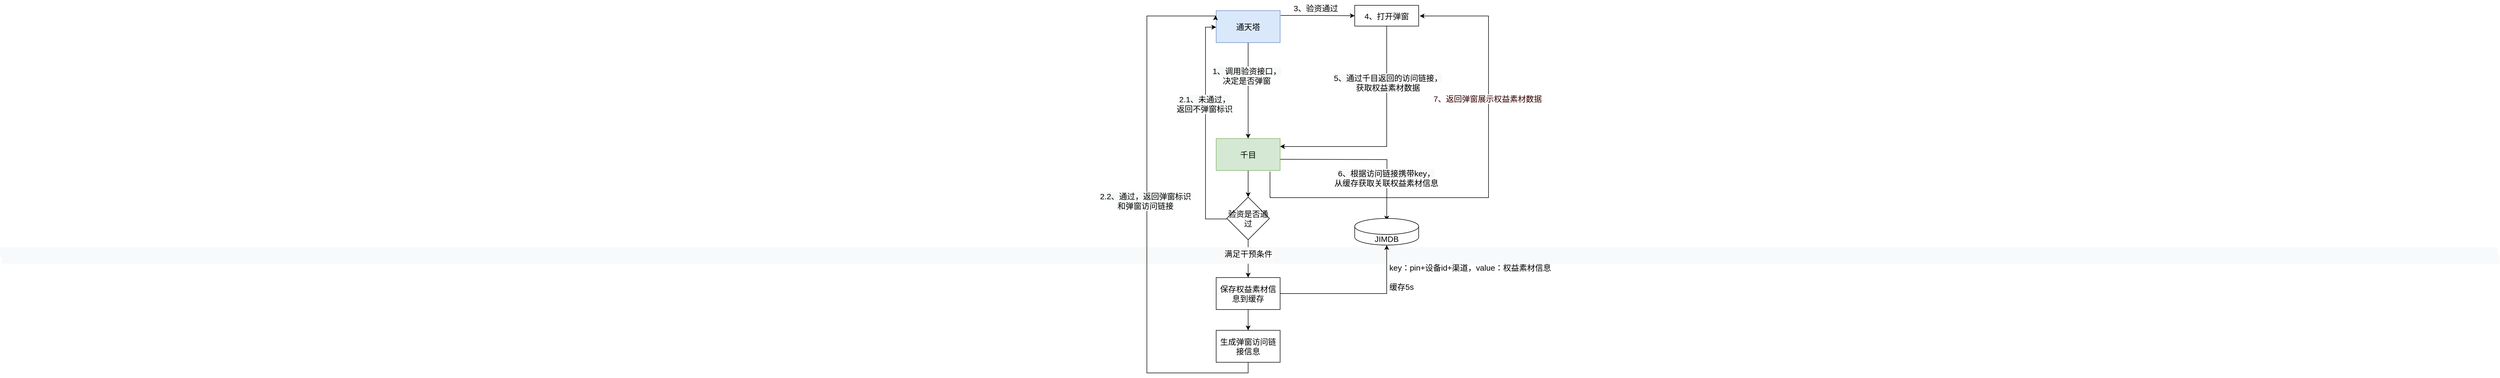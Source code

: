 <mxfile version="20.5.1" type="github">
  <diagram id="ceU_O81jFPpvFsNzQ7Q-" name="第 1 页">
    <mxGraphModel dx="3667" dy="763" grid="1" gridSize="10" guides="1" tooltips="1" connect="1" arrows="1" fold="1" page="1" pageScale="1" pageWidth="827" pageHeight="1169" math="0" shadow="0">
      <root>
        <mxCell id="0" />
        <mxCell id="1" parent="0" />
        <mxCell id="1dTAD1cRlgn7t7FhUrby-3" value="" style="edgeStyle=orthogonalEdgeStyle;rounded=0;orthogonalLoop=1;jettySize=auto;html=1;fontSize=15;" edge="1" parent="1" source="1dTAD1cRlgn7t7FhUrby-1" target="1dTAD1cRlgn7t7FhUrby-2">
          <mxGeometry relative="1" as="geometry">
            <Array as="points">
              <mxPoint x="230" y="480" />
              <mxPoint x="230" y="480" />
            </Array>
          </mxGeometry>
        </mxCell>
        <mxCell id="1dTAD1cRlgn7t7FhUrby-42" value="&lt;span style=&quot;font-size: 15px; background-color: rgb(248, 249, 250);&quot;&gt;1、调用验资接口，&lt;br style=&quot;font-size: 15px;&quot;&gt;决定是否弹窗&lt;/span&gt;" style="edgeLabel;html=1;align=center;verticalAlign=middle;resizable=0;points=[];fontSize=15;" vertex="1" connectable="0" parent="1dTAD1cRlgn7t7FhUrby-3">
          <mxGeometry x="-0.311" y="-3" relative="1" as="geometry">
            <mxPoint as="offset" />
          </mxGeometry>
        </mxCell>
        <mxCell id="1dTAD1cRlgn7t7FhUrby-33" style="edgeStyle=orthogonalEdgeStyle;rounded=0;orthogonalLoop=1;jettySize=auto;html=1;entryX=0;entryY=0.5;entryDx=0;entryDy=0;exitX=1.008;exitY=0.15;exitDx=0;exitDy=0;exitPerimeter=0;fontSize=15;" edge="1" parent="1" source="1dTAD1cRlgn7t7FhUrby-1" target="1dTAD1cRlgn7t7FhUrby-29">
          <mxGeometry relative="1" as="geometry" />
        </mxCell>
        <mxCell id="1dTAD1cRlgn7t7FhUrby-1" value="通天塔" style="rounded=0;whiteSpace=wrap;html=1;fillColor=#dae8fc;strokeColor=#6c8ebf;fontSize=15;" vertex="1" parent="1">
          <mxGeometry x="210" y="220" width="120" height="60" as="geometry" />
        </mxCell>
        <mxCell id="1dTAD1cRlgn7t7FhUrby-6" value="" style="edgeStyle=orthogonalEdgeStyle;rounded=0;orthogonalLoop=1;jettySize=auto;html=1;fontSize=15;" edge="1" parent="1" source="1dTAD1cRlgn7t7FhUrby-2" target="1dTAD1cRlgn7t7FhUrby-5">
          <mxGeometry relative="1" as="geometry" />
        </mxCell>
        <mxCell id="1dTAD1cRlgn7t7FhUrby-36" style="edgeStyle=orthogonalEdgeStyle;rounded=0;orthogonalLoop=1;jettySize=auto;html=1;exitX=1;exitY=0.75;exitDx=0;exitDy=0;fontSize=15;entryX=0.5;entryY=0;entryDx=0;entryDy=0;entryPerimeter=0;" edge="1" parent="1">
          <mxGeometry relative="1" as="geometry">
            <mxPoint x="330" y="499" as="sourcePoint" />
            <mxPoint x="530" y="614" as="targetPoint" />
          </mxGeometry>
        </mxCell>
        <mxCell id="1dTAD1cRlgn7t7FhUrby-47" value="&lt;span style=&quot;font-size: 15px; background-color: rgb(248, 249, 250);&quot;&gt;6、根据访问链接携带key，&lt;br style=&quot;font-size: 15px;&quot;&gt;从缓存获取关联权益素材信息&lt;/span&gt;" style="edgeLabel;html=1;align=center;verticalAlign=middle;resizable=0;points=[];fontSize=15;" vertex="1" connectable="0" parent="1dTAD1cRlgn7t7FhUrby-36">
          <mxGeometry x="0.49" y="-2" relative="1" as="geometry">
            <mxPoint as="offset" />
          </mxGeometry>
        </mxCell>
        <mxCell id="1dTAD1cRlgn7t7FhUrby-52" style="edgeStyle=orthogonalEdgeStyle;rounded=0;orthogonalLoop=1;jettySize=auto;html=1;exitX=0.842;exitY=1.033;exitDx=0;exitDy=0;entryX=1;entryY=0.5;entryDx=0;entryDy=0;fontSize=15;fontColor=#66FF66;exitPerimeter=0;" edge="1" parent="1" source="1dTAD1cRlgn7t7FhUrby-2">
          <mxGeometry relative="1" as="geometry">
            <mxPoint x="310.0" y="510.48" as="sourcePoint" />
            <mxPoint x="591.96" y="230" as="targetPoint" />
            <Array as="points">
              <mxPoint x="311" y="570" />
              <mxPoint x="312" y="570" />
              <mxPoint x="312" y="571" />
              <mxPoint x="721" y="571" />
              <mxPoint x="721" y="230" />
            </Array>
          </mxGeometry>
        </mxCell>
        <mxCell id="1dTAD1cRlgn7t7FhUrby-53" value="7、返回弹窗展示权益素材数据" style="edgeLabel;html=1;align=center;verticalAlign=middle;resizable=0;points=[];fontSize=15;fontColor=#330000;" vertex="1" connectable="0" parent="1dTAD1cRlgn7t7FhUrby-52">
          <mxGeometry x="0.388" y="2" relative="1" as="geometry">
            <mxPoint as="offset" />
          </mxGeometry>
        </mxCell>
        <mxCell id="1dTAD1cRlgn7t7FhUrby-2" value="千目" style="rounded=0;whiteSpace=wrap;html=1;fillColor=#d5e8d4;strokeColor=#82b366;fontSize=15;" vertex="1" parent="1">
          <mxGeometry x="210" y="460" width="120" height="60" as="geometry" />
        </mxCell>
        <mxCell id="1dTAD1cRlgn7t7FhUrby-9" value="" style="edgeStyle=orthogonalEdgeStyle;rounded=0;orthogonalLoop=1;jettySize=auto;html=1;fontSize=15;" edge="1" parent="1" source="1dTAD1cRlgn7t7FhUrby-5" target="1dTAD1cRlgn7t7FhUrby-8">
          <mxGeometry relative="1" as="geometry" />
        </mxCell>
        <mxCell id="1dTAD1cRlgn7t7FhUrby-43" value="&lt;span style=&quot;color: rgba(0, 0, 0, 0); font-family: monospace; font-size: 15px; text-align: start; background-color: rgb(248, 249, 250);&quot;&gt;%3CmxGraphModel%3E%3Croot%3E%3CmxCell%20id%3D%220%22%2F%3E%3CmxCell%20id%3D%221%22%20parent%3D%220%22%2F%3E%3CmxCell%20id%3D%222%22%20value%3D%22%E9%80%9A%E8%BF%87%22%20style%3D%22text%3Bhtml%3D1%3BstrokeColor%3Dnone%3BfillColor%3Dnone%3Balign%3Dcenter%3BverticalAlign%3Dmiddle%3BwhiteSpace%3Dwrap%3Brounded%3D0%3B%22%20vertex%3D%221%22%20parent%3D%221%22%3E%3CmxGeometry%20x%3D%22280%22%20y%3D%22675%22%20width%3D%2260%22%20height%3D%2230%22%20as%3D%22geometry%22%2F%3E%3C%2FmxCell%3E%3C%2Froot%3E%3C%2FmxGraphModel%3E&lt;/span&gt;" style="edgeLabel;html=1;align=center;verticalAlign=middle;resizable=0;points=[];fontSize=15;" vertex="1" connectable="0" parent="1dTAD1cRlgn7t7FhUrby-9">
          <mxGeometry x="-0.043" y="4" relative="1" as="geometry">
            <mxPoint y="1" as="offset" />
          </mxGeometry>
        </mxCell>
        <mxCell id="1dTAD1cRlgn7t7FhUrby-44" value="&lt;span style=&quot;color: rgba(0, 0, 0, 0); font-family: monospace; font-size: 15px; text-align: start; background-color: rgb(248, 249, 250);&quot;&gt;%3CmxGraphModel%3E%3Croot%3E%3CmxCell%20id%3D%220%22%2F%3E%3CmxCell%20id%3D%221%22%20parent%3D%220%22%2F%3E%3CmxCell%20id%3D%222%22%20value%3D%22%E9%80%9A%E8%BF%87%22%20style%3D%22text%3Bhtml%3D1%3BstrokeColor%3Dnone%3BfillColor%3Dnone%3Balign%3Dcenter%3BverticalAlign%3Dmiddle%3BwhiteSpace%3Dwrap%3Brounded%3D0%3B%22%20vertex%3D%221%22%20parent%3D%221%22%3E%3CmxGeometry%20x%3D%22280%22%20y%3D%22675%22%20width%3D%2260%22%20height%3D%2230%22%20as%3D%22geometry%22%2F%3E%3C%2FmxCell%3E%3C%2Froot%3E%3C%2FmxGraphModel%3E&lt;/span&gt;" style="edgeLabel;html=1;align=center;verticalAlign=middle;resizable=0;points=[];fontSize=15;" vertex="1" connectable="0" parent="1dTAD1cRlgn7t7FhUrby-9">
          <mxGeometry x="-0.386" y="1" relative="1" as="geometry">
            <mxPoint as="offset" />
          </mxGeometry>
        </mxCell>
        <mxCell id="1dTAD1cRlgn7t7FhUrby-45" value="满足干预条件" style="edgeLabel;html=1;align=center;verticalAlign=middle;resizable=0;points=[];fontSize=15;" vertex="1" connectable="0" parent="1dTAD1cRlgn7t7FhUrby-9">
          <mxGeometry x="-0.271" relative="1" as="geometry">
            <mxPoint as="offset" />
          </mxGeometry>
        </mxCell>
        <mxCell id="1dTAD1cRlgn7t7FhUrby-32" style="edgeStyle=orthogonalEdgeStyle;rounded=0;orthogonalLoop=1;jettySize=auto;html=1;entryX=0;entryY=0.5;entryDx=0;entryDy=0;fontSize=15;" edge="1" parent="1">
          <mxGeometry relative="1" as="geometry">
            <mxPoint x="230" y="611" as="sourcePoint" />
            <mxPoint x="210" y="251" as="targetPoint" />
            <Array as="points">
              <mxPoint x="190" y="611" />
              <mxPoint x="190" y="251" />
            </Array>
          </mxGeometry>
        </mxCell>
        <mxCell id="1dTAD1cRlgn7t7FhUrby-40" value="&lt;span style=&quot;font-size: 15px; background-color: rgb(248, 249, 250);&quot;&gt;2.1、未通过，&lt;br style=&quot;font-size: 15px;&quot;&gt;返回不弹窗标识&lt;/span&gt;" style="edgeLabel;html=1;align=center;verticalAlign=middle;resizable=0;points=[];fontSize=15;" vertex="1" connectable="0" parent="1dTAD1cRlgn7t7FhUrby-32">
          <mxGeometry x="0.226" y="2" relative="1" as="geometry">
            <mxPoint y="1" as="offset" />
          </mxGeometry>
        </mxCell>
        <mxCell id="1dTAD1cRlgn7t7FhUrby-5" value="验资是否通过" style="rhombus;whiteSpace=wrap;html=1;fontSize=15;" vertex="1" parent="1">
          <mxGeometry x="230" y="570" width="80" height="80" as="geometry" />
        </mxCell>
        <mxCell id="1dTAD1cRlgn7t7FhUrby-15" style="edgeStyle=orthogonalEdgeStyle;rounded=0;orthogonalLoop=1;jettySize=auto;html=1;exitX=0.5;exitY=1;exitDx=0;exitDy=0;entryX=-0.008;entryY=0.15;entryDx=0;entryDy=0;entryPerimeter=0;fontSize=15;" edge="1" parent="1" target="1dTAD1cRlgn7t7FhUrby-1">
          <mxGeometry relative="1" as="geometry">
            <mxPoint x="270" y="880" as="sourcePoint" />
            <mxPoint x="200" y="230" as="targetPoint" />
            <Array as="points">
              <mxPoint x="270" y="900" />
              <mxPoint x="80" y="900" />
              <mxPoint x="80" y="230" />
            </Array>
          </mxGeometry>
        </mxCell>
        <mxCell id="1dTAD1cRlgn7t7FhUrby-41" value="&lt;span style=&quot;font-size: 15px; background-color: rgb(248, 249, 250);&quot;&gt;2.2、通过，返回弹窗标识&lt;br style=&quot;font-size: 15px;&quot;&gt;和弹窗访问链接&lt;/span&gt;" style="edgeLabel;html=1;align=center;verticalAlign=middle;resizable=0;points=[];fontSize=15;" vertex="1" connectable="0" parent="1dTAD1cRlgn7t7FhUrby-15">
          <mxGeometry x="0.055" y="3" relative="1" as="geometry">
            <mxPoint as="offset" />
          </mxGeometry>
        </mxCell>
        <mxCell id="1dTAD1cRlgn7t7FhUrby-18" value="" style="edgeStyle=orthogonalEdgeStyle;rounded=0;orthogonalLoop=1;jettySize=auto;html=1;fontSize=15;" edge="1" parent="1" source="1dTAD1cRlgn7t7FhUrby-8" target="1dTAD1cRlgn7t7FhUrby-17">
          <mxGeometry relative="1" as="geometry" />
        </mxCell>
        <mxCell id="1dTAD1cRlgn7t7FhUrby-35" style="edgeStyle=orthogonalEdgeStyle;rounded=0;orthogonalLoop=1;jettySize=auto;html=1;entryX=0.5;entryY=1;entryDx=0;entryDy=0;entryPerimeter=0;fontSize=15;" edge="1" parent="1" source="1dTAD1cRlgn7t7FhUrby-8" target="1dTAD1cRlgn7t7FhUrby-34">
          <mxGeometry relative="1" as="geometry" />
        </mxCell>
        <mxCell id="1dTAD1cRlgn7t7FhUrby-8" value="保存权益素材信息到缓存" style="whiteSpace=wrap;html=1;fontSize=15;" vertex="1" parent="1">
          <mxGeometry x="210" y="721" width="120" height="60" as="geometry" />
        </mxCell>
        <mxCell id="1dTAD1cRlgn7t7FhUrby-17" value="生成弹窗访问链接信息" style="whiteSpace=wrap;html=1;fontSize=15;" vertex="1" parent="1">
          <mxGeometry x="210" y="820" width="120" height="60" as="geometry" />
        </mxCell>
        <mxCell id="1dTAD1cRlgn7t7FhUrby-30" style="edgeStyle=orthogonalEdgeStyle;rounded=0;orthogonalLoop=1;jettySize=auto;html=1;entryX=1;entryY=0.5;entryDx=0;entryDy=0;exitX=0.5;exitY=1;exitDx=0;exitDy=0;fontSize=15;" edge="1" parent="1">
          <mxGeometry relative="1" as="geometry">
            <mxPoint x="530" y="244" as="sourcePoint" />
            <mxPoint x="330" y="475" as="targetPoint" />
            <Array as="points">
              <mxPoint x="530" y="475" />
            </Array>
          </mxGeometry>
        </mxCell>
        <mxCell id="1dTAD1cRlgn7t7FhUrby-46" value="&lt;span style=&quot;font-size: 15px; background-color: rgb(248, 249, 250);&quot;&gt;5、通过千目返回的访问链接，&lt;br style=&quot;font-size: 15px;&quot;&gt;获取权益素材数据&lt;/span&gt;" style="edgeLabel;html=1;align=center;verticalAlign=middle;resizable=0;points=[];fontSize=15;" vertex="1" connectable="0" parent="1dTAD1cRlgn7t7FhUrby-30">
          <mxGeometry x="-0.492" y="2" relative="1" as="geometry">
            <mxPoint y="1" as="offset" />
          </mxGeometry>
        </mxCell>
        <mxCell id="1dTAD1cRlgn7t7FhUrby-29" value="4、打开弹窗" style="rounded=0;whiteSpace=wrap;html=1;fontSize=15;" vertex="1" parent="1">
          <mxGeometry x="470" y="210" width="120" height="39" as="geometry" />
        </mxCell>
        <mxCell id="1dTAD1cRlgn7t7FhUrby-34" value="JIMDB" style="shape=cylinder3;whiteSpace=wrap;html=1;boundedLbl=1;backgroundOutline=1;size=15;fontSize=15;" vertex="1" parent="1">
          <mxGeometry x="470" y="610" width="120" height="50" as="geometry" />
        </mxCell>
        <mxCell id="1dTAD1cRlgn7t7FhUrby-38" value="key：pin+设备id+渠道，value：权益素材信息&lt;br style=&quot;font-size: 15px;&quot;&gt;&lt;br style=&quot;font-size: 15px;&quot;&gt;缓存5s" style="text;html=1;strokeColor=none;fillColor=none;align=left;verticalAlign=middle;whiteSpace=wrap;rounded=0;fontSize=15;" vertex="1" parent="1">
          <mxGeometry x="533" y="690" width="317" height="60" as="geometry" />
        </mxCell>
        <mxCell id="1dTAD1cRlgn7t7FhUrby-39" value="3、验资通过" style="text;html=1;strokeColor=none;fillColor=none;align=center;verticalAlign=middle;whiteSpace=wrap;rounded=0;fontSize=15;" vertex="1" parent="1">
          <mxGeometry x="354" y="200" width="86" height="30" as="geometry" />
        </mxCell>
      </root>
    </mxGraphModel>
  </diagram>
</mxfile>
